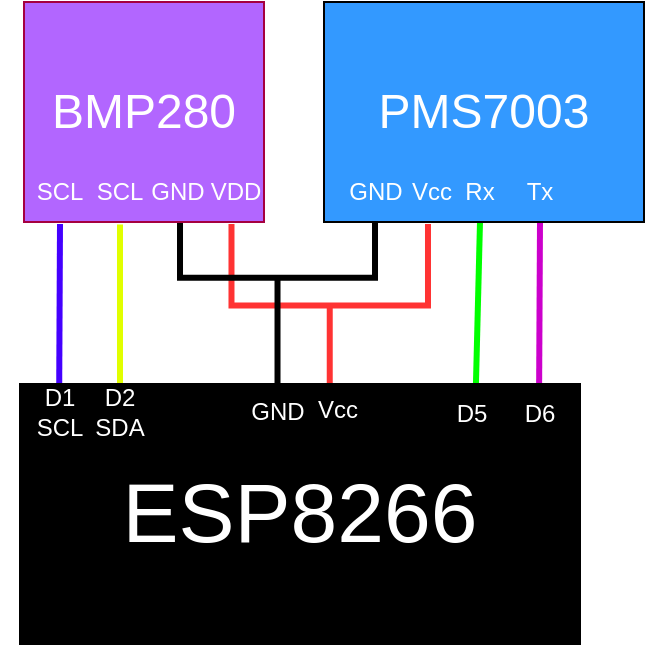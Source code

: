 <mxfile version="22.1.11" type="device">
  <diagram name="페이지-1" id="qC4t405uaYkFApYWaD2H">
    <mxGraphModel dx="1301" dy="556" grid="0" gridSize="10" guides="1" tooltips="1" connect="1" arrows="1" fold="1" page="1" pageScale="1" pageWidth="827" pageHeight="1169" math="0" shadow="0">
      <root>
        <mxCell id="0" />
        <mxCell id="1" parent="0" />
        <mxCell id="6mIK9M1rXZt4yNKwpEMZ-11" value="" style="endArrow=none;html=1;rounded=0;exitX=0.814;exitY=0.016;exitDx=0;exitDy=0;exitPerimeter=0;strokeWidth=3;strokeColor=#00FF00;entryX=0;entryY=1;entryDx=0;entryDy=0;" edge="1" parent="1" source="6mIK9M1rXZt4yNKwpEMZ-1" target="6mIK9M1rXZt4yNKwpEMZ-22">
          <mxGeometry width="50" height="50" relative="1" as="geometry">
            <mxPoint x="510" y="360" as="sourcePoint" />
            <mxPoint x="510" y="279" as="targetPoint" />
          </mxGeometry>
        </mxCell>
        <mxCell id="6mIK9M1rXZt4yNKwpEMZ-12" value="" style="endArrow=none;html=1;rounded=0;exitX=0.927;exitY=0.016;exitDx=0;exitDy=0;exitPerimeter=0;strokeWidth=3;strokeColor=#CC00CC;entryX=0.5;entryY=1;entryDx=0;entryDy=0;" edge="1" parent="1" source="6mIK9M1rXZt4yNKwpEMZ-1" target="6mIK9M1rXZt4yNKwpEMZ-22">
          <mxGeometry width="50" height="50" relative="1" as="geometry">
            <mxPoint x="540" y="360" as="sourcePoint" />
            <mxPoint x="540" y="279" as="targetPoint" />
          </mxGeometry>
        </mxCell>
        <mxCell id="6mIK9M1rXZt4yNKwpEMZ-10" value="" style="endArrow=none;html=1;rounded=0;exitX=0.07;exitY=0.01;exitDx=0;exitDy=0;exitPerimeter=0;strokeWidth=3;strokeColor=#e1ff00;" edge="1" parent="1">
          <mxGeometry width="50" height="50" relative="1" as="geometry">
            <mxPoint x="330" y="361.24" as="sourcePoint" />
            <mxPoint x="330" y="280.24" as="targetPoint" />
          </mxGeometry>
        </mxCell>
        <mxCell id="6mIK9M1rXZt4yNKwpEMZ-9" value="" style="endArrow=none;html=1;rounded=0;exitX=0.07;exitY=0.01;exitDx=0;exitDy=0;exitPerimeter=0;strokeWidth=3;strokeColor=#4400ff;" edge="1" parent="1" source="6mIK9M1rXZt4yNKwpEMZ-1">
          <mxGeometry width="50" height="50" relative="1" as="geometry">
            <mxPoint x="293" y="341" as="sourcePoint" />
            <mxPoint x="300" y="280" as="targetPoint" />
          </mxGeometry>
        </mxCell>
        <mxCell id="6mIK9M1rXZt4yNKwpEMZ-4" value="" style="strokeWidth=3;html=1;shape=mxgraph.flowchart.annotation_2;align=left;labelPosition=right;pointerEvents=1;rotation=-90;fontColor=#ff0026;strokeColor=#FF3333;" vertex="1" parent="1">
          <mxGeometry x="394.12" y="271.62" width="81.5" height="98.25" as="geometry" />
        </mxCell>
        <mxCell id="6mIK9M1rXZt4yNKwpEMZ-5" value="" style="strokeWidth=3;html=1;shape=mxgraph.flowchart.annotation_2;align=left;labelPosition=right;pointerEvents=1;rotation=-90;" vertex="1" parent="1">
          <mxGeometry x="355.63" y="258.13" width="106.25" height="97.5" as="geometry" />
        </mxCell>
        <mxCell id="6mIK9M1rXZt4yNKwpEMZ-1" value="&lt;font style=&quot;font-size: 42px;&quot;&gt;ESP8266&lt;/font&gt;" style="rounded=0;whiteSpace=wrap;html=1;fillColor=#000000;fontColor=#ffffff;" vertex="1" parent="1">
          <mxGeometry x="280" y="360" width="280" height="130" as="geometry" />
        </mxCell>
        <mxCell id="6mIK9M1rXZt4yNKwpEMZ-2" value="&lt;font style=&quot;font-size: 24px;&quot;&gt;BMP280&lt;/font&gt;" style="rounded=0;whiteSpace=wrap;html=1;fillColor=#B266FF;fillStyle=solid;fontColor=#ffffff;strokeColor=#A50040;gradientColor=none;" vertex="1" parent="1">
          <mxGeometry x="282" y="169" width="120" height="110" as="geometry" />
        </mxCell>
        <mxCell id="6mIK9M1rXZt4yNKwpEMZ-3" value="&lt;font color=&quot;#ffffff&quot; style=&quot;font-size: 24px;&quot;&gt;PMS7003&lt;/font&gt;" style="rounded=0;whiteSpace=wrap;html=1;fillColor=#3399FF;" vertex="1" parent="1">
          <mxGeometry x="432" y="169" width="160" height="110" as="geometry" />
        </mxCell>
        <mxCell id="6mIK9M1rXZt4yNKwpEMZ-6" value="Vcc" style="text;html=1;strokeColor=none;fillColor=none;align=center;verticalAlign=middle;whiteSpace=wrap;rounded=0;fontColor=#ffffff;" vertex="1" parent="1">
          <mxGeometry x="408.5" y="358" width="60" height="30" as="geometry" />
        </mxCell>
        <mxCell id="6mIK9M1rXZt4yNKwpEMZ-7" value="GND" style="text;html=1;strokeColor=none;fillColor=none;align=center;verticalAlign=middle;whiteSpace=wrap;rounded=0;fontColor=#ffffff;" vertex="1" parent="1">
          <mxGeometry x="378.5" y="359" width="60" height="30" as="geometry" />
        </mxCell>
        <mxCell id="6mIK9M1rXZt4yNKwpEMZ-13" value="D1&lt;br&gt;SCL" style="text;html=1;strokeColor=none;fillColor=none;align=center;verticalAlign=middle;whiteSpace=wrap;rounded=0;fontColor=#ffffff;" vertex="1" parent="1">
          <mxGeometry x="270" y="359" width="60" height="30" as="geometry" />
        </mxCell>
        <mxCell id="6mIK9M1rXZt4yNKwpEMZ-14" value="D2&lt;br&gt;SDA" style="text;html=1;strokeColor=none;fillColor=none;align=center;verticalAlign=middle;whiteSpace=wrap;rounded=0;fontColor=#ffffff;" vertex="1" parent="1">
          <mxGeometry x="300" y="359" width="60" height="30" as="geometry" />
        </mxCell>
        <mxCell id="6mIK9M1rXZt4yNKwpEMZ-15" value="SCL" style="text;html=1;strokeColor=none;fillColor=none;align=center;verticalAlign=middle;whiteSpace=wrap;rounded=0;fontColor=#ffffff;" vertex="1" parent="1">
          <mxGeometry x="270" y="249" width="60" height="30" as="geometry" />
        </mxCell>
        <mxCell id="6mIK9M1rXZt4yNKwpEMZ-16" value="SCL" style="text;html=1;strokeColor=none;fillColor=none;align=center;verticalAlign=middle;whiteSpace=wrap;rounded=0;fontColor=#ffffff;" vertex="1" parent="1">
          <mxGeometry x="300" y="249" width="60" height="30" as="geometry" />
        </mxCell>
        <mxCell id="6mIK9M1rXZt4yNKwpEMZ-17" value="GND" style="text;html=1;strokeColor=none;fillColor=none;align=center;verticalAlign=middle;whiteSpace=wrap;rounded=0;fontColor=#ffffff;" vertex="1" parent="1">
          <mxGeometry x="329" y="249" width="60" height="30" as="geometry" />
        </mxCell>
        <mxCell id="6mIK9M1rXZt4yNKwpEMZ-18" value="VDD" style="text;html=1;strokeColor=none;fillColor=none;align=center;verticalAlign=middle;whiteSpace=wrap;rounded=0;fontColor=#ffffff;" vertex="1" parent="1">
          <mxGeometry x="358" y="249" width="60" height="30" as="geometry" />
        </mxCell>
        <mxCell id="6mIK9M1rXZt4yNKwpEMZ-19" value="GND" style="text;html=1;strokeColor=none;fillColor=none;align=center;verticalAlign=middle;whiteSpace=wrap;rounded=0;fontColor=#ffffff;" vertex="1" parent="1">
          <mxGeometry x="428" y="249" width="60" height="30" as="geometry" />
        </mxCell>
        <mxCell id="6mIK9M1rXZt4yNKwpEMZ-20" value="Vcc" style="text;html=1;strokeColor=none;fillColor=none;align=center;verticalAlign=middle;whiteSpace=wrap;rounded=0;fontColor=#ffffff;" vertex="1" parent="1">
          <mxGeometry x="456" y="249" width="60" height="30" as="geometry" />
        </mxCell>
        <mxCell id="6mIK9M1rXZt4yNKwpEMZ-21" value="Rx" style="text;html=1;strokeColor=none;fillColor=none;align=center;verticalAlign=middle;whiteSpace=wrap;rounded=0;fontColor=#ffffff;" vertex="1" parent="1">
          <mxGeometry x="479.62" y="249" width="60" height="30" as="geometry" />
        </mxCell>
        <mxCell id="6mIK9M1rXZt4yNKwpEMZ-22" value="Tx" style="text;html=1;strokeColor=none;fillColor=none;align=center;verticalAlign=middle;whiteSpace=wrap;rounded=0;fontColor=#ffffff;" vertex="1" parent="1">
          <mxGeometry x="510" y="249" width="60" height="30" as="geometry" />
        </mxCell>
        <mxCell id="6mIK9M1rXZt4yNKwpEMZ-23" value="D5" style="text;html=1;strokeColor=none;fillColor=none;align=center;verticalAlign=middle;whiteSpace=wrap;rounded=0;fontColor=#ffffff;" vertex="1" parent="1">
          <mxGeometry x="475.62" y="360" width="60" height="30" as="geometry" />
        </mxCell>
        <mxCell id="6mIK9M1rXZt4yNKwpEMZ-24" value="D6" style="text;html=1;strokeColor=none;fillColor=none;align=center;verticalAlign=middle;whiteSpace=wrap;rounded=0;fontColor=#ffffff;" vertex="1" parent="1">
          <mxGeometry x="510" y="360" width="60" height="30" as="geometry" />
        </mxCell>
      </root>
    </mxGraphModel>
  </diagram>
</mxfile>
